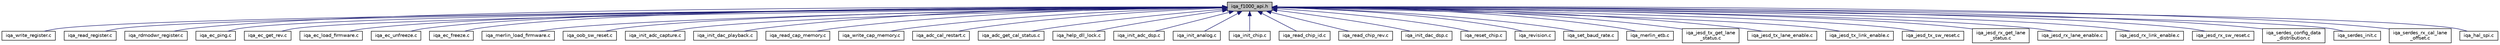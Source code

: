 digraph "iqa_f1000_api.h"
{
  edge [fontname="Helvetica",fontsize="10",labelfontname="Helvetica",labelfontsize="10"];
  node [fontname="Helvetica",fontsize="10",shape=record];
  Node1 [label="iqa_f1000_api.h",height=0.2,width=0.4,color="black", fillcolor="grey75", style="filled", fontcolor="black"];
  Node1 -> Node2 [dir="back",color="midnightblue",fontsize="10",style="solid",fontname="Helvetica"];
  Node2 [label="iqa_write_register.c",height=0.2,width=0.4,color="black", fillcolor="white", style="filled",URL="$iqa__write__register_8c.html"];
  Node1 -> Node3 [dir="back",color="midnightblue",fontsize="10",style="solid",fontname="Helvetica"];
  Node3 [label="iqa_read_register.c",height=0.2,width=0.4,color="black", fillcolor="white", style="filled",URL="$iqa__read__register_8c.html"];
  Node1 -> Node4 [dir="back",color="midnightblue",fontsize="10",style="solid",fontname="Helvetica"];
  Node4 [label="iqa_rdmodwr_register.c",height=0.2,width=0.4,color="black", fillcolor="white", style="filled",URL="$iqa__rdmodwr__register_8c.html"];
  Node1 -> Node5 [dir="back",color="midnightblue",fontsize="10",style="solid",fontname="Helvetica"];
  Node5 [label="iqa_ec_ping.c",height=0.2,width=0.4,color="black", fillcolor="white", style="filled",URL="$iqa__ec__ping_8c.html"];
  Node1 -> Node6 [dir="back",color="midnightblue",fontsize="10",style="solid",fontname="Helvetica"];
  Node6 [label="iqa_ec_get_rev.c",height=0.2,width=0.4,color="black", fillcolor="white", style="filled",URL="$iqa__ec__get__rev_8c.html"];
  Node1 -> Node7 [dir="back",color="midnightblue",fontsize="10",style="solid",fontname="Helvetica"];
  Node7 [label="iqa_ec_load_firmware.c",height=0.2,width=0.4,color="black", fillcolor="white", style="filled",URL="$iqa__ec__load__firmware_8c.html"];
  Node1 -> Node8 [dir="back",color="midnightblue",fontsize="10",style="solid",fontname="Helvetica"];
  Node8 [label="iqa_ec_unfreeze.c",height=0.2,width=0.4,color="black", fillcolor="white", style="filled",URL="$iqa__ec__unfreeze_8c.html"];
  Node1 -> Node9 [dir="back",color="midnightblue",fontsize="10",style="solid",fontname="Helvetica"];
  Node9 [label="iqa_ec_freeze.c",height=0.2,width=0.4,color="black", fillcolor="white", style="filled",URL="$iqa__ec__freeze_8c.html"];
  Node1 -> Node10 [dir="back",color="midnightblue",fontsize="10",style="solid",fontname="Helvetica"];
  Node10 [label="iqa_merlin_load_firmware.c",height=0.2,width=0.4,color="black", fillcolor="white", style="filled",URL="$iqa__merlin__load__firmware_8c.html"];
  Node1 -> Node11 [dir="back",color="midnightblue",fontsize="10",style="solid",fontname="Helvetica"];
  Node11 [label="iqa_oob_sw_reset.c",height=0.2,width=0.4,color="black", fillcolor="white", style="filled",URL="$iqa__oob__sw__reset_8c.html"];
  Node1 -> Node12 [dir="back",color="midnightblue",fontsize="10",style="solid",fontname="Helvetica"];
  Node12 [label="iqa_init_adc_capture.c",height=0.2,width=0.4,color="black", fillcolor="white", style="filled",URL="$iqa__init__adc__capture_8c.html"];
  Node1 -> Node13 [dir="back",color="midnightblue",fontsize="10",style="solid",fontname="Helvetica"];
  Node13 [label="iqa_init_dac_playback.c",height=0.2,width=0.4,color="black", fillcolor="white", style="filled",URL="$iqa__init__dac__playback_8c.html"];
  Node1 -> Node14 [dir="back",color="midnightblue",fontsize="10",style="solid",fontname="Helvetica"];
  Node14 [label="iqa_read_cap_memory.c",height=0.2,width=0.4,color="black", fillcolor="white", style="filled",URL="$iqa__read__cap__memory_8c.html"];
  Node1 -> Node15 [dir="back",color="midnightblue",fontsize="10",style="solid",fontname="Helvetica"];
  Node15 [label="iqa_write_cap_memory.c",height=0.2,width=0.4,color="black", fillcolor="white", style="filled",URL="$iqa__write__cap__memory_8c.html"];
  Node1 -> Node16 [dir="back",color="midnightblue",fontsize="10",style="solid",fontname="Helvetica"];
  Node16 [label="iqa_adc_cal_restart.c",height=0.2,width=0.4,color="black", fillcolor="white", style="filled",URL="$iqa__adc__cal__restart_8c.html"];
  Node1 -> Node17 [dir="back",color="midnightblue",fontsize="10",style="solid",fontname="Helvetica"];
  Node17 [label="iqa_adc_get_cal_status.c",height=0.2,width=0.4,color="black", fillcolor="white", style="filled",URL="$iqa__adc__get__cal__status_8c.html"];
  Node1 -> Node18 [dir="back",color="midnightblue",fontsize="10",style="solid",fontname="Helvetica"];
  Node18 [label="iqa_help_dll_lock.c",height=0.2,width=0.4,color="black", fillcolor="white", style="filled",URL="$iqa__help__dll__lock_8c.html"];
  Node1 -> Node19 [dir="back",color="midnightblue",fontsize="10",style="solid",fontname="Helvetica"];
  Node19 [label="iqa_init_adc_dsp.c",height=0.2,width=0.4,color="black", fillcolor="white", style="filled",URL="$iqa__init__adc__dsp_8c.html"];
  Node1 -> Node20 [dir="back",color="midnightblue",fontsize="10",style="solid",fontname="Helvetica"];
  Node20 [label="iqa_init_analog.c",height=0.2,width=0.4,color="black", fillcolor="white", style="filled",URL="$iqa__init__analog_8c.html"];
  Node1 -> Node21 [dir="back",color="midnightblue",fontsize="10",style="solid",fontname="Helvetica"];
  Node21 [label="iqa_init_chip.c",height=0.2,width=0.4,color="black", fillcolor="white", style="filled",URL="$iqa__init__chip_8c.html"];
  Node1 -> Node22 [dir="back",color="midnightblue",fontsize="10",style="solid",fontname="Helvetica"];
  Node22 [label="iqa_read_chip_id.c",height=0.2,width=0.4,color="black", fillcolor="white", style="filled",URL="$iqa__read__chip__id_8c.html"];
  Node1 -> Node23 [dir="back",color="midnightblue",fontsize="10",style="solid",fontname="Helvetica"];
  Node23 [label="iqa_read_chip_rev.c",height=0.2,width=0.4,color="black", fillcolor="white", style="filled",URL="$iqa__read__chip__rev_8c.html"];
  Node1 -> Node24 [dir="back",color="midnightblue",fontsize="10",style="solid",fontname="Helvetica"];
  Node24 [label="iqa_init_dac_dsp.c",height=0.2,width=0.4,color="black", fillcolor="white", style="filled",URL="$iqa__init__dac__dsp_8c.html"];
  Node1 -> Node25 [dir="back",color="midnightblue",fontsize="10",style="solid",fontname="Helvetica"];
  Node25 [label="iqa_reset_chip.c",height=0.2,width=0.4,color="black", fillcolor="white", style="filled",URL="$iqa__reset__chip_8c.html"];
  Node1 -> Node26 [dir="back",color="midnightblue",fontsize="10",style="solid",fontname="Helvetica"];
  Node26 [label="iqa_revision.c",height=0.2,width=0.4,color="black", fillcolor="white", style="filled",URL="$iqa__revision_8c.html"];
  Node1 -> Node27 [dir="back",color="midnightblue",fontsize="10",style="solid",fontname="Helvetica"];
  Node27 [label="iqa_set_baud_rate.c",height=0.2,width=0.4,color="black", fillcolor="white", style="filled",URL="$iqa__set__baud__rate_8c.html"];
  Node1 -> Node28 [dir="back",color="midnightblue",fontsize="10",style="solid",fontname="Helvetica"];
  Node28 [label="iqa_merlin_etb.c",height=0.2,width=0.4,color="black", fillcolor="white", style="filled",URL="$iqa__merlin__etb_8c.html"];
  Node1 -> Node29 [dir="back",color="midnightblue",fontsize="10",style="solid",fontname="Helvetica"];
  Node29 [label="iqa_jesd_tx_get_lane\l_status.c",height=0.2,width=0.4,color="black", fillcolor="white", style="filled",URL="$iqa__jesd__tx__get__lane__status_8c.html"];
  Node1 -> Node30 [dir="back",color="midnightblue",fontsize="10",style="solid",fontname="Helvetica"];
  Node30 [label="iqa_jesd_tx_lane_enable.c",height=0.2,width=0.4,color="black", fillcolor="white", style="filled",URL="$iqa__jesd__tx__lane__enable_8c.html"];
  Node1 -> Node31 [dir="back",color="midnightblue",fontsize="10",style="solid",fontname="Helvetica"];
  Node31 [label="iqa_jesd_tx_link_enable.c",height=0.2,width=0.4,color="black", fillcolor="white", style="filled",URL="$iqa__jesd__tx__link__enable_8c.html"];
  Node1 -> Node32 [dir="back",color="midnightblue",fontsize="10",style="solid",fontname="Helvetica"];
  Node32 [label="iqa_jesd_tx_sw_reset.c",height=0.2,width=0.4,color="black", fillcolor="white", style="filled",URL="$iqa__jesd__tx__sw__reset_8c.html"];
  Node1 -> Node33 [dir="back",color="midnightblue",fontsize="10",style="solid",fontname="Helvetica"];
  Node33 [label="iqa_jesd_rx_get_lane\l_status.c",height=0.2,width=0.4,color="black", fillcolor="white", style="filled",URL="$iqa__jesd__rx__get__lane__status_8c.html"];
  Node1 -> Node34 [dir="back",color="midnightblue",fontsize="10",style="solid",fontname="Helvetica"];
  Node34 [label="iqa_jesd_rx_lane_enable.c",height=0.2,width=0.4,color="black", fillcolor="white", style="filled",URL="$iqa__jesd__rx__lane__enable_8c.html"];
  Node1 -> Node35 [dir="back",color="midnightblue",fontsize="10",style="solid",fontname="Helvetica"];
  Node35 [label="iqa_jesd_rx_link_enable.c",height=0.2,width=0.4,color="black", fillcolor="white", style="filled",URL="$iqa__jesd__rx__link__enable_8c.html"];
  Node1 -> Node36 [dir="back",color="midnightblue",fontsize="10",style="solid",fontname="Helvetica"];
  Node36 [label="iqa_jesd_rx_sw_reset.c",height=0.2,width=0.4,color="black", fillcolor="white", style="filled",URL="$iqa__jesd__rx__sw__reset_8c.html"];
  Node1 -> Node37 [dir="back",color="midnightblue",fontsize="10",style="solid",fontname="Helvetica"];
  Node37 [label="iqa_serdes_config_data\l_distribution.c",height=0.2,width=0.4,color="black", fillcolor="white", style="filled",URL="$iqa__serdes__config__data__distribution_8c.html"];
  Node1 -> Node38 [dir="back",color="midnightblue",fontsize="10",style="solid",fontname="Helvetica"];
  Node38 [label="iqa_serdes_init.c",height=0.2,width=0.4,color="black", fillcolor="white", style="filled",URL="$iqa__serdes__init_8c.html"];
  Node1 -> Node39 [dir="back",color="midnightblue",fontsize="10",style="solid",fontname="Helvetica"];
  Node39 [label="iqa_serdes_rx_cal_lane\l_offset.c",height=0.2,width=0.4,color="black", fillcolor="white", style="filled",URL="$iqa__serdes__rx__cal__lane__offset_8c.html"];
  Node1 -> Node40 [dir="back",color="midnightblue",fontsize="10",style="solid",fontname="Helvetica"];
  Node40 [label="iqa_hal_spi.c",height=0.2,width=0.4,color="black", fillcolor="white", style="filled",URL="$iqa__hal__spi_8c.html"];
}
